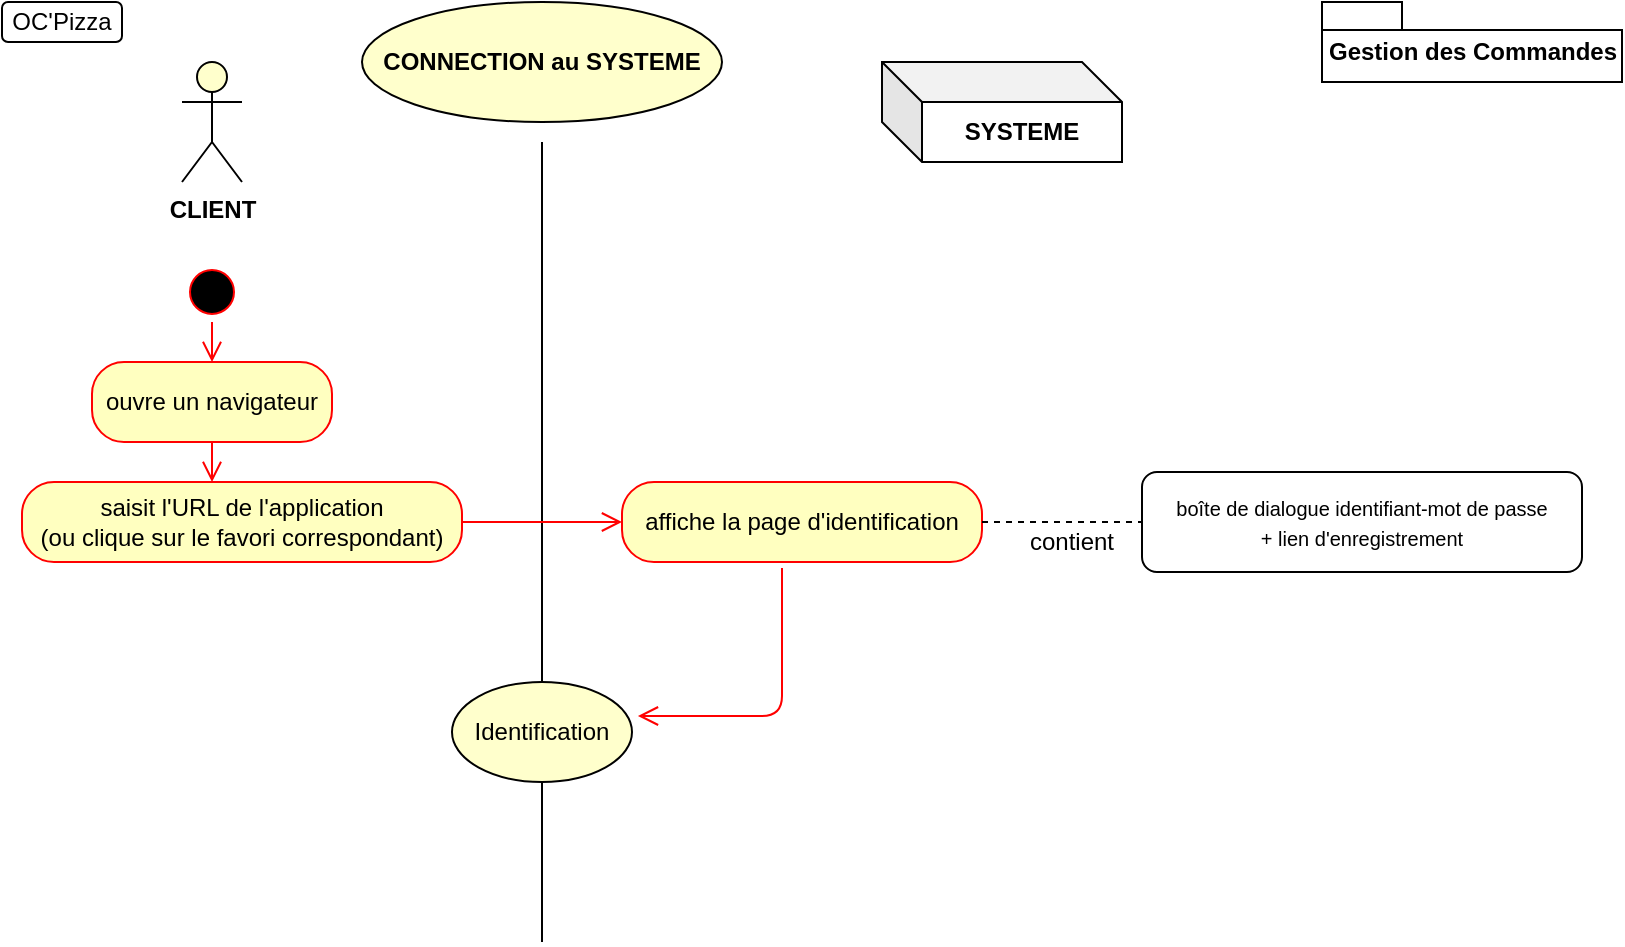 <mxfile version="12.2.8" type="device" pages="1"><diagram id="lHSrjqpSZ6BG87zixngd" name="Page-1"><mxGraphModel dx="1084" dy="651" grid="1" gridSize="10" guides="1" tooltips="1" connect="1" arrows="1" fold="1" page="1" pageScale="1" pageWidth="827" pageHeight="1169" math="0" shadow="0"><root><mxCell id="0"/><mxCell id="1" parent="0"/><mxCell id="UW0DL-U-CwK31yY08B6N-1" value="" style="endArrow=none;html=1;" parent="1" source="iuqtUi2sUZWVoZQF5M-s-1" edge="1"><mxGeometry width="50" height="50" relative="1" as="geometry"><mxPoint x="280" y="1160" as="sourcePoint"/><mxPoint x="280" y="80" as="targetPoint"/></mxGeometry></mxCell><mxCell id="UW0DL-U-CwK31yY08B6N-2" value="OC'Pizza" style="rounded=1;whiteSpace=wrap;html=1;" parent="1" vertex="1"><mxGeometry x="10" y="10" width="60" height="20" as="geometry"/></mxCell><mxCell id="UW0DL-U-CwK31yY08B6N-7" value="&lt;b&gt;CLIENT&lt;/b&gt;" style="shape=umlActor;verticalLabelPosition=bottom;labelBackgroundColor=#ffffff;verticalAlign=top;html=1;outlineConnect=0;fillColor=#FFFFCC;" parent="1" vertex="1"><mxGeometry x="100" y="40" width="30" height="60" as="geometry"/></mxCell><mxCell id="UW0DL-U-CwK31yY08B6N-12" value="&lt;b&gt;CONNECTION au SYSTEME&lt;/b&gt;" style="ellipse;whiteSpace=wrap;html=1;fillColor=#FFFFCC;" parent="1" vertex="1"><mxGeometry x="190" y="10" width="180" height="60" as="geometry"/></mxCell><mxCell id="UW0DL-U-CwK31yY08B6N-14" value="&lt;b&gt;SYSTEME&lt;/b&gt;" style="shape=cube;whiteSpace=wrap;html=1;boundedLbl=1;backgroundOutline=1;darkOpacity=0.05;darkOpacity2=0.1;" parent="1" vertex="1"><mxGeometry x="450" y="40" width="120" height="50" as="geometry"/></mxCell><mxCell id="UW0DL-U-CwK31yY08B6N-15" value="Gestion des Commandes" style="shape=folder;fontStyle=1;spacingTop=10;tabWidth=40;tabHeight=14;tabPosition=left;html=1;" parent="1" vertex="1"><mxGeometry x="670" y="10" width="150" height="40" as="geometry"/></mxCell><mxCell id="UW0DL-U-CwK31yY08B6N-25" value="" style="ellipse;html=1;shape=startState;fillColor=#000000;strokeColor=#ff0000;" parent="1" vertex="1"><mxGeometry x="100" y="140" width="30" height="30" as="geometry"/></mxCell><mxCell id="UW0DL-U-CwK31yY08B6N-26" value="" style="edgeStyle=orthogonalEdgeStyle;html=1;verticalAlign=bottom;endArrow=open;endSize=8;strokeColor=#ff0000;" parent="1" source="UW0DL-U-CwK31yY08B6N-25" edge="1"><mxGeometry relative="1" as="geometry"><mxPoint x="115" y="190" as="targetPoint"/></mxGeometry></mxCell><mxCell id="UW0DL-U-CwK31yY08B6N-31" value="ouvre un navigateur" style="rounded=1;whiteSpace=wrap;html=1;arcSize=40;fontColor=#000000;fillColor=#ffffc0;strokeColor=#ff0000;" parent="1" vertex="1"><mxGeometry x="55" y="190" width="120" height="40" as="geometry"/></mxCell><mxCell id="UW0DL-U-CwK31yY08B6N-36" value="" style="edgeStyle=orthogonalEdgeStyle;html=1;verticalAlign=bottom;endArrow=open;endSize=8;strokeColor=#ff0000;" parent="1" edge="1"><mxGeometry relative="1" as="geometry"><mxPoint x="115" y="250" as="targetPoint"/><mxPoint x="115" y="245" as="sourcePoint"/><Array as="points"><mxPoint x="115" y="225"/><mxPoint x="115" y="225"/></Array></mxGeometry></mxCell><mxCell id="UW0DL-U-CwK31yY08B6N-37" value="saisit l'URL de l'application&lt;br&gt;(ou clique sur le favori correspondant)" style="rounded=1;whiteSpace=wrap;html=1;arcSize=40;fontColor=#000000;fillColor=#ffffc0;strokeColor=#ff0000;" parent="1" vertex="1"><mxGeometry x="20" y="250" width="220" height="40" as="geometry"/></mxCell><mxCell id="UW0DL-U-CwK31yY08B6N-38" value="" style="edgeStyle=orthogonalEdgeStyle;html=1;verticalAlign=bottom;endArrow=open;endSize=8;strokeColor=#ff0000;exitX=1;exitY=0.5;exitDx=0;exitDy=0;" parent="1" source="UW0DL-U-CwK31yY08B6N-37" edge="1"><mxGeometry relative="1" as="geometry"><mxPoint x="320" y="270" as="targetPoint"/></mxGeometry></mxCell><mxCell id="UW0DL-U-CwK31yY08B6N-45" value="affiche la page d'identification" style="rounded=1;whiteSpace=wrap;html=1;arcSize=40;fontColor=#000000;fillColor=#ffffc0;strokeColor=#ff0000;" parent="1" vertex="1"><mxGeometry x="320" y="250" width="180" height="40" as="geometry"/></mxCell><mxCell id="UW0DL-U-CwK31yY08B6N-46" value="" style="edgeStyle=orthogonalEdgeStyle;html=1;verticalAlign=bottom;endArrow=open;endSize=8;strokeColor=#ff0000;entryX=1.033;entryY=0.34;entryDx=0;entryDy=0;entryPerimeter=0;" parent="1" target="iuqtUi2sUZWVoZQF5M-s-1" edge="1"><mxGeometry relative="1" as="geometry"><mxPoint x="138" y="330" as="targetPoint"/><mxPoint x="400" y="293" as="sourcePoint"/><Array as="points"><mxPoint x="400" y="367"/></Array></mxGeometry></mxCell><mxCell id="UW0DL-U-CwK31yY08B6N-47" value="&lt;font style=&quot;font-size: 10px&quot;&gt;boîte de dialogue identifiant-mot de passe&lt;br&gt;+ lien d'enregistrement&lt;br&gt;&lt;/font&gt;" style="rounded=1;whiteSpace=wrap;html=1;" parent="1" vertex="1"><mxGeometry x="580" y="245" width="220" height="50" as="geometry"/></mxCell><mxCell id="UW0DL-U-CwK31yY08B6N-48" value="" style="endArrow=none;dashed=1;html=1;entryX=0;entryY=0.5;entryDx=0;entryDy=0;" parent="1" source="UW0DL-U-CwK31yY08B6N-45" target="UW0DL-U-CwK31yY08B6N-47" edge="1"><mxGeometry width="50" height="50" relative="1" as="geometry"><mxPoint x="485" y="565" as="sourcePoint"/><mxPoint x="535" y="515" as="targetPoint"/></mxGeometry></mxCell><mxCell id="UW0DL-U-CwK31yY08B6N-49" value="contient" style="text;html=1;strokeColor=none;fillColor=none;align=center;verticalAlign=middle;whiteSpace=wrap;rounded=0;" parent="1" vertex="1"><mxGeometry x="525" y="270" width="40" height="20" as="geometry"/></mxCell><mxCell id="iuqtUi2sUZWVoZQF5M-s-1" value="Identification" style="ellipse;whiteSpace=wrap;html=1;fillColor=#FFFFCC;" parent="1" vertex="1"><mxGeometry x="235" y="350" width="90" height="50" as="geometry"/></mxCell><mxCell id="iuqtUi2sUZWVoZQF5M-s-2" value="" style="endArrow=none;html=1;" parent="1" target="iuqtUi2sUZWVoZQF5M-s-1" edge="1"><mxGeometry width="50" height="50" relative="1" as="geometry"><mxPoint x="280" y="480" as="sourcePoint"/><mxPoint x="280" y="80" as="targetPoint"/></mxGeometry></mxCell></root></mxGraphModel></diagram></mxfile>